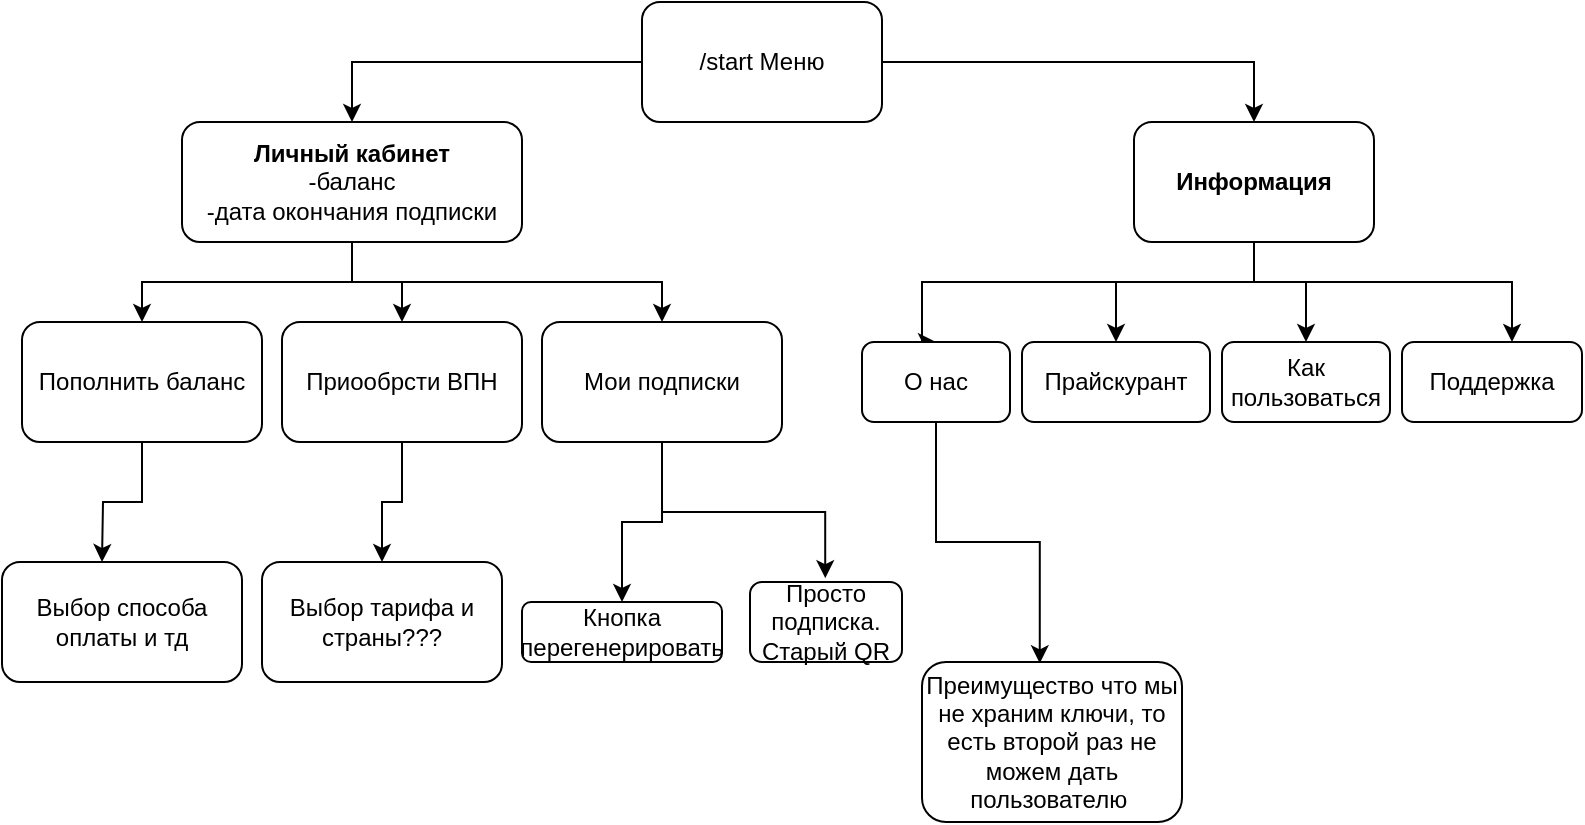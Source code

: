 <mxfile version="22.1.21" type="device" pages="2">
  <diagram id="C5RBs43oDa-KdzZeNtuy" name="Page-1">
    <mxGraphModel dx="1434" dy="836" grid="1" gridSize="10" guides="1" tooltips="1" connect="1" arrows="1" fold="1" page="1" pageScale="1" pageWidth="827" pageHeight="1169" math="0" shadow="0">
      <root>
        <mxCell id="WIyWlLk6GJQsqaUBKTNV-0" />
        <mxCell id="WIyWlLk6GJQsqaUBKTNV-1" parent="WIyWlLk6GJQsqaUBKTNV-0" />
        <mxCell id="v7ubiuQiOyHnk1ww-GSp-4" style="edgeStyle=orthogonalEdgeStyle;rounded=0;orthogonalLoop=1;jettySize=auto;html=1;entryX=0.5;entryY=0;entryDx=0;entryDy=0;" parent="WIyWlLk6GJQsqaUBKTNV-1" source="v7ubiuQiOyHnk1ww-GSp-2" target="v7ubiuQiOyHnk1ww-GSp-3" edge="1">
          <mxGeometry relative="1" as="geometry" />
        </mxCell>
        <mxCell id="v7ubiuQiOyHnk1ww-GSp-6" style="edgeStyle=orthogonalEdgeStyle;rounded=0;orthogonalLoop=1;jettySize=auto;html=1;entryX=0.5;entryY=0;entryDx=0;entryDy=0;" parent="WIyWlLk6GJQsqaUBKTNV-1" source="v7ubiuQiOyHnk1ww-GSp-2" target="v7ubiuQiOyHnk1ww-GSp-5" edge="1">
          <mxGeometry relative="1" as="geometry" />
        </mxCell>
        <mxCell id="v7ubiuQiOyHnk1ww-GSp-2" value="/start Меню" style="rounded=1;whiteSpace=wrap;html=1;" parent="WIyWlLk6GJQsqaUBKTNV-1" vertex="1">
          <mxGeometry x="330" y="50" width="120" height="60" as="geometry" />
        </mxCell>
        <mxCell id="v7ubiuQiOyHnk1ww-GSp-8" style="edgeStyle=orthogonalEdgeStyle;rounded=0;orthogonalLoop=1;jettySize=auto;html=1;entryX=0.5;entryY=0;entryDx=0;entryDy=0;" parent="WIyWlLk6GJQsqaUBKTNV-1" source="v7ubiuQiOyHnk1ww-GSp-3" target="v7ubiuQiOyHnk1ww-GSp-7" edge="1">
          <mxGeometry relative="1" as="geometry" />
        </mxCell>
        <mxCell id="v7ubiuQiOyHnk1ww-GSp-10" style="edgeStyle=orthogonalEdgeStyle;rounded=0;orthogonalLoop=1;jettySize=auto;html=1;" parent="WIyWlLk6GJQsqaUBKTNV-1" source="v7ubiuQiOyHnk1ww-GSp-3" target="v7ubiuQiOyHnk1ww-GSp-9" edge="1">
          <mxGeometry relative="1" as="geometry" />
        </mxCell>
        <mxCell id="CwmYxHXaDFiRXjqU2Hd0-1" style="edgeStyle=orthogonalEdgeStyle;rounded=0;orthogonalLoop=1;jettySize=auto;html=1;entryX=0.5;entryY=0;entryDx=0;entryDy=0;" parent="WIyWlLk6GJQsqaUBKTNV-1" source="v7ubiuQiOyHnk1ww-GSp-3" target="CwmYxHXaDFiRXjqU2Hd0-0" edge="1">
          <mxGeometry relative="1" as="geometry">
            <Array as="points">
              <mxPoint x="185" y="190" />
              <mxPoint x="340" y="190" />
            </Array>
          </mxGeometry>
        </mxCell>
        <mxCell id="v7ubiuQiOyHnk1ww-GSp-3" value="&lt;b&gt;Личный кабинет&lt;br&gt;&lt;/b&gt;-баланс&lt;br&gt;-дата окончания подписки" style="rounded=1;whiteSpace=wrap;html=1;" parent="WIyWlLk6GJQsqaUBKTNV-1" vertex="1">
          <mxGeometry x="100" y="110" width="170" height="60" as="geometry" />
        </mxCell>
        <mxCell id="v7ubiuQiOyHnk1ww-GSp-17" style="edgeStyle=orthogonalEdgeStyle;rounded=0;orthogonalLoop=1;jettySize=auto;html=1;entryX=0.5;entryY=0;entryDx=0;entryDy=0;" parent="WIyWlLk6GJQsqaUBKTNV-1" source="v7ubiuQiOyHnk1ww-GSp-5" target="v7ubiuQiOyHnk1ww-GSp-16" edge="1">
          <mxGeometry relative="1" as="geometry">
            <Array as="points">
              <mxPoint x="636" y="190" />
              <mxPoint x="470" y="190" />
              <mxPoint x="470" y="220" />
            </Array>
          </mxGeometry>
        </mxCell>
        <mxCell id="v7ubiuQiOyHnk1ww-GSp-19" style="edgeStyle=orthogonalEdgeStyle;rounded=0;orthogonalLoop=1;jettySize=auto;html=1;" parent="WIyWlLk6GJQsqaUBKTNV-1" source="v7ubiuQiOyHnk1ww-GSp-5" target="v7ubiuQiOyHnk1ww-GSp-18" edge="1">
          <mxGeometry relative="1" as="geometry">
            <Array as="points">
              <mxPoint x="636" y="190" />
              <mxPoint x="662" y="190" />
            </Array>
          </mxGeometry>
        </mxCell>
        <mxCell id="v7ubiuQiOyHnk1ww-GSp-21" style="edgeStyle=orthogonalEdgeStyle;rounded=0;orthogonalLoop=1;jettySize=auto;html=1;entryX=0.5;entryY=0;entryDx=0;entryDy=0;" parent="WIyWlLk6GJQsqaUBKTNV-1" source="v7ubiuQiOyHnk1ww-GSp-5" target="v7ubiuQiOyHnk1ww-GSp-20" edge="1">
          <mxGeometry relative="1" as="geometry">
            <Array as="points">
              <mxPoint x="636" y="190" />
              <mxPoint x="567" y="190" />
            </Array>
          </mxGeometry>
        </mxCell>
        <mxCell id="v7ubiuQiOyHnk1ww-GSp-23" style="edgeStyle=orthogonalEdgeStyle;rounded=0;orthogonalLoop=1;jettySize=auto;html=1;" parent="WIyWlLk6GJQsqaUBKTNV-1" source="v7ubiuQiOyHnk1ww-GSp-5" target="v7ubiuQiOyHnk1ww-GSp-22" edge="1">
          <mxGeometry relative="1" as="geometry">
            <Array as="points">
              <mxPoint x="636" y="190" />
              <mxPoint x="765" y="190" />
            </Array>
          </mxGeometry>
        </mxCell>
        <mxCell id="v7ubiuQiOyHnk1ww-GSp-5" value="&lt;b&gt;Информация&lt;/b&gt;" style="rounded=1;whiteSpace=wrap;html=1;" parent="WIyWlLk6GJQsqaUBKTNV-1" vertex="1">
          <mxGeometry x="576" y="110" width="120" height="60" as="geometry" />
        </mxCell>
        <mxCell id="v7ubiuQiOyHnk1ww-GSp-11" style="edgeStyle=orthogonalEdgeStyle;rounded=0;orthogonalLoop=1;jettySize=auto;html=1;" parent="WIyWlLk6GJQsqaUBKTNV-1" source="v7ubiuQiOyHnk1ww-GSp-7" edge="1">
          <mxGeometry relative="1" as="geometry">
            <mxPoint x="60" y="330" as="targetPoint" />
          </mxGeometry>
        </mxCell>
        <mxCell id="v7ubiuQiOyHnk1ww-GSp-7" value="Пополнить баланс" style="rounded=1;whiteSpace=wrap;html=1;" parent="WIyWlLk6GJQsqaUBKTNV-1" vertex="1">
          <mxGeometry x="20" y="210" width="120" height="60" as="geometry" />
        </mxCell>
        <mxCell id="v7ubiuQiOyHnk1ww-GSp-13" style="edgeStyle=orthogonalEdgeStyle;rounded=0;orthogonalLoop=1;jettySize=auto;html=1;entryX=0.5;entryY=0;entryDx=0;entryDy=0;" parent="WIyWlLk6GJQsqaUBKTNV-1" source="v7ubiuQiOyHnk1ww-GSp-9" target="v7ubiuQiOyHnk1ww-GSp-14" edge="1">
          <mxGeometry relative="1" as="geometry">
            <mxPoint x="280" y="310" as="targetPoint" />
          </mxGeometry>
        </mxCell>
        <mxCell id="v7ubiuQiOyHnk1ww-GSp-9" value="Приообрсти ВПН" style="rounded=1;whiteSpace=wrap;html=1;" parent="WIyWlLk6GJQsqaUBKTNV-1" vertex="1">
          <mxGeometry x="150" y="210" width="120" height="60" as="geometry" />
        </mxCell>
        <mxCell id="v7ubiuQiOyHnk1ww-GSp-12" value="Выбор способа оплаты и тд" style="rounded=1;whiteSpace=wrap;html=1;" parent="WIyWlLk6GJQsqaUBKTNV-1" vertex="1">
          <mxGeometry x="10" y="330" width="120" height="60" as="geometry" />
        </mxCell>
        <mxCell id="v7ubiuQiOyHnk1ww-GSp-14" value="Выбор тарифа и страны???" style="rounded=1;whiteSpace=wrap;html=1;" parent="WIyWlLk6GJQsqaUBKTNV-1" vertex="1">
          <mxGeometry x="140" y="330" width="120" height="60" as="geometry" />
        </mxCell>
        <mxCell id="CwmYxHXaDFiRXjqU2Hd0-5" style="edgeStyle=orthogonalEdgeStyle;rounded=0;orthogonalLoop=1;jettySize=auto;html=1;entryX=0.453;entryY=0.008;entryDx=0;entryDy=0;entryPerimeter=0;" parent="WIyWlLk6GJQsqaUBKTNV-1" source="v7ubiuQiOyHnk1ww-GSp-16" target="CwmYxHXaDFiRXjqU2Hd0-6" edge="1">
          <mxGeometry relative="1" as="geometry">
            <mxPoint x="530" y="320" as="targetPoint" />
          </mxGeometry>
        </mxCell>
        <mxCell id="v7ubiuQiOyHnk1ww-GSp-16" value="О нас" style="rounded=1;whiteSpace=wrap;html=1;" parent="WIyWlLk6GJQsqaUBKTNV-1" vertex="1">
          <mxGeometry x="440" y="220" width="74" height="40" as="geometry" />
        </mxCell>
        <mxCell id="v7ubiuQiOyHnk1ww-GSp-18" value="Как пользоваться" style="rounded=1;whiteSpace=wrap;html=1;" parent="WIyWlLk6GJQsqaUBKTNV-1" vertex="1">
          <mxGeometry x="620" y="220" width="84" height="40" as="geometry" />
        </mxCell>
        <mxCell id="v7ubiuQiOyHnk1ww-GSp-20" value="Прайскурант" style="rounded=1;whiteSpace=wrap;html=1;" parent="WIyWlLk6GJQsqaUBKTNV-1" vertex="1">
          <mxGeometry x="520" y="220" width="94" height="40" as="geometry" />
        </mxCell>
        <mxCell id="v7ubiuQiOyHnk1ww-GSp-22" value="Поддержка" style="rounded=1;whiteSpace=wrap;html=1;" parent="WIyWlLk6GJQsqaUBKTNV-1" vertex="1">
          <mxGeometry x="710" y="220" width="90" height="40" as="geometry" />
        </mxCell>
        <mxCell id="CwmYxHXaDFiRXjqU2Hd0-8" style="edgeStyle=orthogonalEdgeStyle;rounded=0;orthogonalLoop=1;jettySize=auto;html=1;entryX=0.5;entryY=0;entryDx=0;entryDy=0;" parent="WIyWlLk6GJQsqaUBKTNV-1" source="CwmYxHXaDFiRXjqU2Hd0-0" target="CwmYxHXaDFiRXjqU2Hd0-7" edge="1">
          <mxGeometry relative="1" as="geometry" />
        </mxCell>
        <mxCell id="CwmYxHXaDFiRXjqU2Hd0-0" value="Мои подписки" style="rounded=1;whiteSpace=wrap;html=1;" parent="WIyWlLk6GJQsqaUBKTNV-1" vertex="1">
          <mxGeometry x="280" y="210" width="120" height="60" as="geometry" />
        </mxCell>
        <mxCell id="CwmYxHXaDFiRXjqU2Hd0-3" value="Просто подписка. Старый QR" style="rounded=1;whiteSpace=wrap;html=1;" parent="WIyWlLk6GJQsqaUBKTNV-1" vertex="1">
          <mxGeometry x="384" y="340" width="76" height="40" as="geometry" />
        </mxCell>
        <mxCell id="CwmYxHXaDFiRXjqU2Hd0-4" style="edgeStyle=orthogonalEdgeStyle;rounded=0;orthogonalLoop=1;jettySize=auto;html=1;entryX=0.495;entryY=-0.048;entryDx=0;entryDy=0;entryPerimeter=0;" parent="WIyWlLk6GJQsqaUBKTNV-1" source="CwmYxHXaDFiRXjqU2Hd0-0" target="CwmYxHXaDFiRXjqU2Hd0-3" edge="1">
          <mxGeometry relative="1" as="geometry" />
        </mxCell>
        <mxCell id="CwmYxHXaDFiRXjqU2Hd0-6" value="Преимущество что мы не храним ключи, то есть второй раз не можем дать пользователю&amp;nbsp;" style="rounded=1;whiteSpace=wrap;html=1;" parent="WIyWlLk6GJQsqaUBKTNV-1" vertex="1">
          <mxGeometry x="470" y="380" width="130" height="80" as="geometry" />
        </mxCell>
        <mxCell id="CwmYxHXaDFiRXjqU2Hd0-7" value="Кнопка перегенерировать" style="rounded=1;whiteSpace=wrap;html=1;" parent="WIyWlLk6GJQsqaUBKTNV-1" vertex="1">
          <mxGeometry x="270" y="350" width="100" height="30" as="geometry" />
        </mxCell>
      </root>
    </mxGraphModel>
  </diagram>
  <diagram id="tCd3gvmio1p5OtjIv00H" name="PTB diagram">
    <mxGraphModel dx="1593" dy="929" grid="1" gridSize="10" guides="1" tooltips="1" connect="1" arrows="1" fold="1" page="1" pageScale="1" pageWidth="850" pageHeight="1100" math="0" shadow="0">
      <root>
        <mxCell id="0" />
        <mxCell id="1" parent="0" />
        <mxCell id="J04lD1bEdgQjnPhkFaLg-7" style="edgeStyle=orthogonalEdgeStyle;rounded=0;orthogonalLoop=1;jettySize=auto;html=1;entryX=0.5;entryY=0;entryDx=0;entryDy=0;curved=1;" parent="1" source="J04lD1bEdgQjnPhkFaLg-1" target="J04lD1bEdgQjnPhkFaLg-5" edge="1">
          <mxGeometry relative="1" as="geometry">
            <Array as="points">
              <mxPoint x="460" y="250" />
              <mxPoint x="460" y="330" />
              <mxPoint x="455" y="330" />
            </Array>
          </mxGeometry>
        </mxCell>
        <mxCell id="J04lD1bEdgQjnPhkFaLg-8" style="edgeStyle=orthogonalEdgeStyle;rounded=0;orthogonalLoop=1;jettySize=auto;html=1;entryX=0.5;entryY=0;entryDx=0;entryDy=0;curved=1;" parent="1" source="J04lD1bEdgQjnPhkFaLg-1" target="J04lD1bEdgQjnPhkFaLg-6" edge="1">
          <mxGeometry relative="1" as="geometry" />
        </mxCell>
        <mxCell id="J04lD1bEdgQjnPhkFaLg-1" value="&lt;div style=&quot;background-color:#1e1f22;color:#bcbec4&quot;&gt;&lt;pre style=&quot;font-family:&#39;JetBrains Mono&#39;,monospace;font-size:9.8pt;&quot;&gt;CHOOSING_START&lt;/pre&gt;&lt;/div&gt;" style="ellipse;whiteSpace=wrap;html=1;aspect=fixed;" parent="1" vertex="1">
          <mxGeometry x="500" y="190" width="120" height="120" as="geometry" />
        </mxCell>
        <mxCell id="J04lD1bEdgQjnPhkFaLg-3" style="edgeStyle=orthogonalEdgeStyle;rounded=0;orthogonalLoop=1;jettySize=auto;html=1;entryX=0;entryY=0;entryDx=0;entryDy=0;curved=1;" parent="1" source="J04lD1bEdgQjnPhkFaLg-2" target="J04lD1bEdgQjnPhkFaLg-1" edge="1">
          <mxGeometry relative="1" as="geometry" />
        </mxCell>
        <mxCell id="J04lD1bEdgQjnPhkFaLg-4" value="&lt;div style=&quot;background-color:#1e1f22;color:#bcbec4&quot;&gt;&lt;pre style=&quot;font-family: &amp;quot;JetBrains Mono&amp;quot;, monospace;&quot;&gt;&lt;font style=&quot;font-size: 12px;&quot;&gt;Привет {first_name} ...&lt;/font&gt;&lt;/pre&gt;&lt;/div&gt;" style="edgeLabel;html=1;align=center;verticalAlign=middle;resizable=0;points=[];" parent="J04lD1bEdgQjnPhkFaLg-3" vertex="1" connectable="0">
          <mxGeometry x="-0.201" y="3" relative="1" as="geometry">
            <mxPoint as="offset" />
          </mxGeometry>
        </mxCell>
        <mxCell id="J04lD1bEdgQjnPhkFaLg-2" value="/start" style="ellipse;whiteSpace=wrap;html=1;aspect=fixed;fillColor=#60a917;fontColor=#ffffff;strokeColor=#2D7600;" parent="1" vertex="1">
          <mxGeometry x="440" y="30" width="60" height="60" as="geometry" />
        </mxCell>
        <mxCell id="rHperc8YRSyKJy-bHLOZ-2" style="edgeStyle=orthogonalEdgeStyle;rounded=0;orthogonalLoop=1;jettySize=auto;html=1;entryX=0.5;entryY=0;entryDx=0;entryDy=0;curved=1;" parent="1" source="J04lD1bEdgQjnPhkFaLg-5" target="rHperc8YRSyKJy-bHLOZ-1" edge="1">
          <mxGeometry relative="1" as="geometry" />
        </mxCell>
        <mxCell id="rHperc8YRSyKJy-bHLOZ-3" value="[Вывод деталей аккаунта: баланс и срок подписки]" style="edgeLabel;html=1;align=center;verticalAlign=middle;resizable=0;points=[];" parent="rHperc8YRSyKJy-bHLOZ-2" vertex="1" connectable="0">
          <mxGeometry x="0.187" y="6" relative="1" as="geometry">
            <mxPoint as="offset" />
          </mxGeometry>
        </mxCell>
        <mxCell id="J04lD1bEdgQjnPhkFaLg-5" value="Личный кабинет" style="rounded=1;whiteSpace=wrap;html=1;fillColor=#1ba1e2;fontColor=#ffffff;strokeColor=#006EAF;" parent="1" vertex="1">
          <mxGeometry x="400" y="330" width="110" height="55" as="geometry" />
        </mxCell>
        <mxCell id="_1_wNqF1bjCQu-CIEAlc-14" style="edgeStyle=orthogonalEdgeStyle;rounded=0;orthogonalLoop=1;jettySize=auto;html=1;curved=1;exitX=0.5;exitY=1;exitDx=0;exitDy=0;" parent="1" source="J04lD1bEdgQjnPhkFaLg-6" target="_1_wNqF1bjCQu-CIEAlc-8" edge="1">
          <mxGeometry relative="1" as="geometry" />
        </mxCell>
        <mxCell id="JNFBIKgwmOeSBkMOUEpp-1" value="[Выберете раздел]" style="edgeLabel;html=1;align=center;verticalAlign=middle;resizable=0;points=[];" parent="_1_wNqF1bjCQu-CIEAlc-14" vertex="1" connectable="0">
          <mxGeometry x="-0.435" y="4" relative="1" as="geometry">
            <mxPoint x="21" as="offset" />
          </mxGeometry>
        </mxCell>
        <mxCell id="J04lD1bEdgQjnPhkFaLg-6" value="Инфо" style="rounded=1;whiteSpace=wrap;html=1;fillColor=#1ba1e2;strokeColor=#006EAF;fontColor=#ffffff;" parent="1" vertex="1">
          <mxGeometry x="640" y="330" width="110" height="47.5" as="geometry" />
        </mxCell>
        <mxCell id="y1skLhCe6csTZJ61xkdp-5" style="edgeStyle=orthogonalEdgeStyle;rounded=0;orthogonalLoop=1;jettySize=auto;html=1;entryX=0.5;entryY=0;entryDx=0;entryDy=0;curved=1;" parent="1" source="rHperc8YRSyKJy-bHLOZ-1" target="y1skLhCe6csTZJ61xkdp-2" edge="1">
          <mxGeometry relative="1" as="geometry" />
        </mxCell>
        <mxCell id="y1skLhCe6csTZJ61xkdp-6" style="edgeStyle=orthogonalEdgeStyle;rounded=0;orthogonalLoop=1;jettySize=auto;html=1;curved=1;exitX=1;exitY=1;exitDx=0;exitDy=0;dashed=1;" parent="1" source="rHperc8YRSyKJy-bHLOZ-1" target="y1skLhCe6csTZJ61xkdp-3" edge="1">
          <mxGeometry relative="1" as="geometry" />
        </mxCell>
        <mxCell id="grZpmo7vnQecbjzbxYr9-4" value="DEMO" style="edgeLabel;html=1;align=center;verticalAlign=middle;resizable=0;points=[];" parent="y1skLhCe6csTZJ61xkdp-6" vertex="1" connectable="0">
          <mxGeometry x="0.374" y="-23" relative="1" as="geometry">
            <mxPoint as="offset" />
          </mxGeometry>
        </mxCell>
        <mxCell id="y1skLhCe6csTZJ61xkdp-8" style="edgeStyle=orthogonalEdgeStyle;rounded=0;orthogonalLoop=1;jettySize=auto;html=1;entryX=0.5;entryY=0;entryDx=0;entryDy=0;curved=1;" parent="1" source="rHperc8YRSyKJy-bHLOZ-1" target="y1skLhCe6csTZJ61xkdp-7" edge="1">
          <mxGeometry relative="1" as="geometry" />
        </mxCell>
        <mxCell id="rHperc8YRSyKJy-bHLOZ-1" value="&lt;div style=&quot;background-color:#1e1f22;color:#bcbec4&quot;&gt;&lt;pre style=&quot;font-family:&#39;JetBrains Mono&#39;,monospace;font-size:9.8pt;&quot;&gt;&lt;div&gt;&lt;pre style=&quot;font-family:&#39;JetBrains Mono&#39;,monospace;font-size:9.8pt;&quot;&gt;CHOOSING_ACCOUNT&lt;/pre&gt;&lt;/div&gt;&lt;/pre&gt;&lt;/div&gt;" style="ellipse;whiteSpace=wrap;html=1;aspect=fixed;" parent="1" vertex="1">
          <mxGeometry x="380" y="485" width="120" height="120" as="geometry" />
        </mxCell>
        <mxCell id="JNFBIKgwmOeSBkMOUEpp-36" style="edgeStyle=orthogonalEdgeStyle;rounded=0;orthogonalLoop=1;jettySize=auto;html=1;entryX=0.5;entryY=0;entryDx=0;entryDy=0;" parent="1" source="y1skLhCe6csTZJ61xkdp-2" target="JNFBIKgwmOeSBkMOUEpp-35" edge="1">
          <mxGeometry relative="1" as="geometry" />
        </mxCell>
        <mxCell id="y1skLhCe6csTZJ61xkdp-2" value="Приообрсти VPN" style="rounded=1;whiteSpace=wrap;html=1;fillColor=#1ba1e2;fontColor=#ffffff;strokeColor=#006EAF;" parent="1" vertex="1">
          <mxGeometry x="400" y="670" width="120" height="60" as="geometry" />
        </mxCell>
        <mxCell id="JNFBIKgwmOeSBkMOUEpp-54" style="edgeStyle=orthogonalEdgeStyle;rounded=0;orthogonalLoop=1;jettySize=auto;html=1;entryX=0.5;entryY=0;entryDx=0;entryDy=0;curved=1;" parent="1" source="y1skLhCe6csTZJ61xkdp-3" target="JNFBIKgwmOeSBkMOUEpp-53" edge="1">
          <mxGeometry relative="1" as="geometry" />
        </mxCell>
        <mxCell id="JNFBIKgwmOeSBkMOUEpp-56" value="Статус: ...&lt;br&gt;Выберите действие:..." style="edgeLabel;html=1;align=center;verticalAlign=middle;resizable=0;points=[];" parent="JNFBIKgwmOeSBkMOUEpp-54" vertex="1" connectable="0">
          <mxGeometry x="-0.48" relative="1" as="geometry">
            <mxPoint x="3" y="60" as="offset" />
          </mxGeometry>
        </mxCell>
        <mxCell id="y1skLhCe6csTZJ61xkdp-3" value="Мои подписки" style="rounded=1;whiteSpace=wrap;html=1;fillColor=#1ba1e2;fontColor=#ffffff;strokeColor=#006EAF;" parent="1" vertex="1">
          <mxGeometry x="530" y="670" width="120" height="60" as="geometry" />
        </mxCell>
        <mxCell id="y1skLhCe6csTZJ61xkdp-9" style="edgeStyle=orthogonalEdgeStyle;rounded=0;orthogonalLoop=1;jettySize=auto;html=1;curved=1;entryX=0.067;entryY=0.225;entryDx=0;entryDy=0;entryPerimeter=0;" parent="1" source="y1skLhCe6csTZJ61xkdp-7" target="J04lD1bEdgQjnPhkFaLg-1" edge="1">
          <mxGeometry relative="1" as="geometry">
            <Array as="points">
              <mxPoint x="80" y="700" />
              <mxPoint x="80" y="210" />
              <mxPoint x="508" y="210" />
            </Array>
          </mxGeometry>
        </mxCell>
        <mxCell id="y1skLhCe6csTZJ61xkdp-7" value="Назад" style="rounded=1;whiteSpace=wrap;html=1;fillColor=#1ba1e2;fontColor=#ffffff;strokeColor=#006EAF;" parent="1" vertex="1">
          <mxGeometry x="140" y="670" width="120" height="60" as="geometry" />
        </mxCell>
        <mxCell id="_1_wNqF1bjCQu-CIEAlc-5" style="edgeStyle=orthogonalEdgeStyle;rounded=0;orthogonalLoop=1;jettySize=auto;html=1;entryX=0.5;entryY=0;entryDx=0;entryDy=0;curved=1;" parent="1" source="_1_wNqF1bjCQu-CIEAlc-8" target="_1_wNqF1bjCQu-CIEAlc-10" edge="1">
          <mxGeometry relative="1" as="geometry" />
        </mxCell>
        <mxCell id="_1_wNqF1bjCQu-CIEAlc-6" style="edgeStyle=orthogonalEdgeStyle;rounded=0;orthogonalLoop=1;jettySize=auto;html=1;curved=1;exitX=1;exitY=1;exitDx=0;exitDy=0;" parent="1" source="_1_wNqF1bjCQu-CIEAlc-8" target="_1_wNqF1bjCQu-CIEAlc-11" edge="1">
          <mxGeometry relative="1" as="geometry" />
        </mxCell>
        <mxCell id="_1_wNqF1bjCQu-CIEAlc-7" style="edgeStyle=orthogonalEdgeStyle;rounded=0;orthogonalLoop=1;jettySize=auto;html=1;entryX=0.5;entryY=0;entryDx=0;entryDy=0;curved=1;" parent="1" source="_1_wNqF1bjCQu-CIEAlc-8" target="_1_wNqF1bjCQu-CIEAlc-13" edge="1">
          <mxGeometry relative="1" as="geometry" />
        </mxCell>
        <mxCell id="cecEA_bOYP9lEqJIBvwC-2" style="edgeStyle=orthogonalEdgeStyle;rounded=0;orthogonalLoop=1;jettySize=auto;html=1;entryX=0.5;entryY=0;entryDx=0;entryDy=0;curved=1;" parent="1" source="_1_wNqF1bjCQu-CIEAlc-8" target="cecEA_bOYP9lEqJIBvwC-1" edge="1">
          <mxGeometry relative="1" as="geometry" />
        </mxCell>
        <mxCell id="_1_wNqF1bjCQu-CIEAlc-8" value="&lt;div style=&quot;background-color:#1e1f22;color:#bcbec4&quot;&gt;&lt;pre style=&quot;font-family:&#39;JetBrains Mono&#39;,monospace;font-size:9.8pt;&quot;&gt;&lt;pre style=&quot;font-family:&#39;JetBrains Mono&#39;,monospace;font-size:9.8pt;&quot;&gt;&lt;div&gt;&lt;pre style=&quot;font-family:&#39;JetBrains Mono&#39;,monospace;font-size:9.8pt;&quot;&gt;CHOOSING_INFO&lt;/pre&gt;&lt;/div&gt;&lt;/pre&gt;&lt;/pre&gt;&lt;/div&gt;" style="ellipse;whiteSpace=wrap;html=1;aspect=fixed;" parent="1" vertex="1">
          <mxGeometry x="1170" y="520" width="120" height="120" as="geometry" />
        </mxCell>
        <mxCell id="JNFBIKgwmOeSBkMOUEpp-20" style="edgeStyle=orthogonalEdgeStyle;rounded=0;orthogonalLoop=1;jettySize=auto;html=1;entryX=0.5;entryY=0;entryDx=0;entryDy=0;" parent="1" source="_1_wNqF1bjCQu-CIEAlc-10" target="JNFBIKgwmOeSBkMOUEpp-14" edge="1">
          <mxGeometry relative="1" as="geometry" />
        </mxCell>
        <mxCell id="JNFBIKgwmOeSBkMOUEpp-23" value="(TODO:Инструкция по использованию)" style="edgeLabel;html=1;align=center;verticalAlign=middle;resizable=0;points=[];" parent="JNFBIKgwmOeSBkMOUEpp-20" vertex="1" connectable="0">
          <mxGeometry x="0.169" y="-1" relative="1" as="geometry">
            <mxPoint x="1" y="7" as="offset" />
          </mxGeometry>
        </mxCell>
        <mxCell id="_1_wNqF1bjCQu-CIEAlc-10" value="Инструкции" style="rounded=1;whiteSpace=wrap;html=1;fillColor=#1ba1e2;fontColor=#ffffff;strokeColor=#006EAF;" parent="1" vertex="1">
          <mxGeometry x="1155" y="710" width="120" height="60" as="geometry" />
        </mxCell>
        <mxCell id="JNFBIKgwmOeSBkMOUEpp-25" style="edgeStyle=orthogonalEdgeStyle;rounded=0;orthogonalLoop=1;jettySize=auto;html=1;entryX=0.5;entryY=0;entryDx=0;entryDy=0;" parent="1" source="_1_wNqF1bjCQu-CIEAlc-11" target="JNFBIKgwmOeSBkMOUEpp-24" edge="1">
          <mxGeometry relative="1" as="geometry" />
        </mxCell>
        <mxCell id="JNFBIKgwmOeSBkMOUEpp-26" value="(Напишите нам ...)&lt;br&gt;Предоставить аккаунт для поддержки" style="edgeLabel;html=1;align=center;verticalAlign=middle;resizable=0;points=[];" parent="JNFBIKgwmOeSBkMOUEpp-25" vertex="1" connectable="0">
          <mxGeometry x="0.133" relative="1" as="geometry">
            <mxPoint y="-14" as="offset" />
          </mxGeometry>
        </mxCell>
        <mxCell id="_1_wNqF1bjCQu-CIEAlc-11" value="Поддержка" style="rounded=1;whiteSpace=wrap;html=1;fillColor=#1ba1e2;fontColor=#ffffff;strokeColor=#006EAF;" parent="1" vertex="1">
          <mxGeometry x="1300" y="710" width="120" height="60" as="geometry" />
        </mxCell>
        <mxCell id="JNFBIKgwmOeSBkMOUEpp-3" style="edgeStyle=orthogonalEdgeStyle;rounded=0;orthogonalLoop=1;jettySize=auto;html=1;entryX=0.5;entryY=0;entryDx=0;entryDy=0;curved=1;" parent="1" source="_1_wNqF1bjCQu-CIEAlc-13" target="JNFBIKgwmOeSBkMOUEpp-2" edge="1">
          <mxGeometry relative="1" as="geometry" />
        </mxCell>
        <mxCell id="JNFBIKgwmOeSBkMOUEpp-21" value="(Преимущества)" style="edgeLabel;html=1;align=center;verticalAlign=middle;resizable=0;points=[];" parent="JNFBIKgwmOeSBkMOUEpp-3" vertex="1" connectable="0">
          <mxGeometry x="-0.067" y="-1" relative="1" as="geometry">
            <mxPoint x="-9" as="offset" />
          </mxGeometry>
        </mxCell>
        <mxCell id="C4HsgA7AivsAIah7Yie5-10" value="" style="edgeStyle=orthogonalEdgeStyle;rounded=0;orthogonalLoop=1;jettySize=auto;html=1;" parent="1" source="_1_wNqF1bjCQu-CIEAlc-13" target="JNFBIKgwmOeSBkMOUEpp-2" edge="1">
          <mxGeometry relative="1" as="geometry" />
        </mxCell>
        <mxCell id="_1_wNqF1bjCQu-CIEAlc-13" value="Преимущества подписка" style="rounded=1;whiteSpace=wrap;html=1;fillColor=#1ba1e2;fontColor=#ffffff;strokeColor=#006EAF;" parent="1" vertex="1">
          <mxGeometry x="1020" y="710" width="120" height="60" as="geometry" />
        </mxCell>
        <mxCell id="cecEA_bOYP9lEqJIBvwC-3" style="edgeStyle=orthogonalEdgeStyle;rounded=0;orthogonalLoop=1;jettySize=auto;html=1;entryX=1;entryY=0;entryDx=0;entryDy=0;curved=1;" parent="1" source="cecEA_bOYP9lEqJIBvwC-1" target="J04lD1bEdgQjnPhkFaLg-1" edge="1">
          <mxGeometry relative="1" as="geometry">
            <Array as="points">
              <mxPoint x="1420" y="700" />
              <mxPoint x="1420" y="208" />
            </Array>
          </mxGeometry>
        </mxCell>
        <mxCell id="cecEA_bOYP9lEqJIBvwC-1" value="Назад" style="rounded=1;whiteSpace=wrap;html=1;fillColor=#1ba1e2;fontColor=#ffffff;strokeColor=#006EAF;" parent="1" vertex="1">
          <mxGeometry x="1430" y="710" width="120" height="60" as="geometry" />
        </mxCell>
        <mxCell id="JNFBIKgwmOeSBkMOUEpp-6" style="edgeStyle=orthogonalEdgeStyle;rounded=0;orthogonalLoop=1;jettySize=auto;html=1;entryX=0.5;entryY=0;entryDx=0;entryDy=0;curved=1;" parent="1" source="JNFBIKgwmOeSBkMOUEpp-2" target="JNFBIKgwmOeSBkMOUEpp-4" edge="1">
          <mxGeometry relative="1" as="geometry" />
        </mxCell>
        <mxCell id="JNFBIKgwmOeSBkMOUEpp-2" value="&lt;div style=&quot;background-color:#1e1f22;color:#bcbec4&quot;&gt;&lt;pre style=&quot;font-family:&#39;JetBrains Mono&#39;,monospace;font-size:9.8pt;&quot;&gt;&lt;pre style=&quot;font-family:&#39;JetBrains Mono&#39;,monospace;font-size:9.8pt;&quot;&gt;&lt;pre style=&quot;font-family:&#39;JetBrains Mono&#39;,monospace;font-size:9.8pt;&quot;&gt;&lt;div style=&quot;background-color:#ffffff;color:#080808&quot;&gt;&lt;pre style=&quot;font-family:&#39;JetBrains Mono&#39;,monospace;font-size:10.5pt;&quot;&gt;BACK_TO_INFO&lt;/pre&gt;&lt;/div&gt;&lt;/pre&gt;&lt;/pre&gt;&lt;/pre&gt;&lt;/div&gt;" style="ellipse;whiteSpace=wrap;html=1;aspect=fixed;" parent="1" vertex="1">
          <mxGeometry x="1030" y="825" width="95" height="95" as="geometry" />
        </mxCell>
        <mxCell id="JNFBIKgwmOeSBkMOUEpp-7" style="edgeStyle=orthogonalEdgeStyle;rounded=0;orthogonalLoop=1;jettySize=auto;html=1;entryX=0;entryY=0;entryDx=0;entryDy=0;curved=1;" parent="1" source="JNFBIKgwmOeSBkMOUEpp-4" target="_1_wNqF1bjCQu-CIEAlc-8" edge="1">
          <mxGeometry relative="1" as="geometry">
            <Array as="points">
              <mxPoint x="950" y="980" />
              <mxPoint x="950" y="538" />
            </Array>
          </mxGeometry>
        </mxCell>
        <mxCell id="JNFBIKgwmOeSBkMOUEpp-4" value="Назад" style="rounded=1;whiteSpace=wrap;html=1;fillColor=#1ba1e2;fontColor=#ffffff;strokeColor=#006EAF;" parent="1" vertex="1">
          <mxGeometry x="1040" y="960" width="80" height="40" as="geometry" />
        </mxCell>
        <mxCell id="JNFBIKgwmOeSBkMOUEpp-13" style="edgeStyle=orthogonalEdgeStyle;rounded=0;orthogonalLoop=1;jettySize=auto;html=1;entryX=0.5;entryY=0;entryDx=0;entryDy=0;curved=1;" parent="1" source="JNFBIKgwmOeSBkMOUEpp-14" target="JNFBIKgwmOeSBkMOUEpp-15" edge="1">
          <mxGeometry relative="1" as="geometry" />
        </mxCell>
        <mxCell id="JNFBIKgwmOeSBkMOUEpp-14" value="&lt;div style=&quot;background-color:#1e1f22;color:#bcbec4&quot;&gt;&lt;pre style=&quot;font-family:&#39;JetBrains Mono&#39;,monospace;font-size:9.8pt;&quot;&gt;&lt;pre style=&quot;font-family:&#39;JetBrains Mono&#39;,monospace;font-size:9.8pt;&quot;&gt;&lt;pre style=&quot;font-family:&#39;JetBrains Mono&#39;,monospace;font-size:9.8pt;&quot;&gt;&lt;div style=&quot;background-color:#ffffff;color:#080808&quot;&gt;&lt;pre style=&quot;font-family:&#39;JetBrains Mono&#39;,monospace;font-size:10.5pt;&quot;&gt;BACK_TO_INFO&lt;/pre&gt;&lt;/div&gt;&lt;/pre&gt;&lt;/pre&gt;&lt;/pre&gt;&lt;/div&gt;" style="ellipse;whiteSpace=wrap;html=1;aspect=fixed;" parent="1" vertex="1">
          <mxGeometry x="1165" y="830" width="90" height="90" as="geometry" />
        </mxCell>
        <mxCell id="JNFBIKgwmOeSBkMOUEpp-15" value="Назад" style="rounded=1;whiteSpace=wrap;html=1;fillColor=#1ba1e2;fontColor=#ffffff;strokeColor=#006EAF;" parent="1" vertex="1">
          <mxGeometry x="1170" y="960" width="80" height="40" as="geometry" />
        </mxCell>
        <mxCell id="JNFBIKgwmOeSBkMOUEpp-18" style="edgeStyle=orthogonalEdgeStyle;rounded=0;orthogonalLoop=1;jettySize=auto;html=1;entryX=0.283;entryY=0.042;entryDx=0;entryDy=0;entryPerimeter=0;curved=1;" parent="1" source="JNFBIKgwmOeSBkMOUEpp-15" target="_1_wNqF1bjCQu-CIEAlc-8" edge="1">
          <mxGeometry relative="1" as="geometry">
            <Array as="points">
              <mxPoint x="1305" y="1030" />
              <mxPoint x="920" y="1030" />
              <mxPoint x="920" y="525" />
            </Array>
          </mxGeometry>
        </mxCell>
        <mxCell id="JNFBIKgwmOeSBkMOUEpp-31" style="edgeStyle=orthogonalEdgeStyle;rounded=0;orthogonalLoop=1;jettySize=auto;html=1;curved=1;" parent="1" source="JNFBIKgwmOeSBkMOUEpp-24" target="JNFBIKgwmOeSBkMOUEpp-29" edge="1">
          <mxGeometry relative="1" as="geometry">
            <Array as="points">
              <mxPoint x="1400" y="940" />
              <mxPoint x="1400" y="940" />
            </Array>
          </mxGeometry>
        </mxCell>
        <mxCell id="JNFBIKgwmOeSBkMOUEpp-24" value="&lt;div style=&quot;background-color:#1e1f22;color:#bcbec4&quot;&gt;&lt;pre style=&quot;font-family:&#39;JetBrains Mono&#39;,monospace;font-size:9.8pt;&quot;&gt;&lt;pre style=&quot;font-family:&#39;JetBrains Mono&#39;,monospace;font-size:9.8pt;&quot;&gt;&lt;pre style=&quot;font-family:&#39;JetBrains Mono&#39;,monospace;font-size:9.8pt;&quot;&gt;&lt;div style=&quot;background-color:#ffffff;color:#080808&quot;&gt;&lt;pre style=&quot;font-family:&#39;JetBrains Mono&#39;,monospace;font-size:10.5pt;&quot;&gt;&lt;span style=&quot;font-size: 10.5pt; white-space: normal;&quot;&gt;BACK_TO_INFO&lt;/span&gt;&lt;br&gt;&lt;/pre&gt;&lt;/div&gt;&lt;/pre&gt;&lt;/pre&gt;&lt;/pre&gt;&lt;/div&gt;" style="ellipse;whiteSpace=wrap;html=1;aspect=fixed;" parent="1" vertex="1">
          <mxGeometry x="1355" y="830" width="90" height="90" as="geometry" />
        </mxCell>
        <mxCell id="JNFBIKgwmOeSBkMOUEpp-32" style="edgeStyle=orthogonalEdgeStyle;rounded=0;orthogonalLoop=1;jettySize=auto;html=1;entryX=1;entryY=0;entryDx=0;entryDy=0;curved=1;" parent="1" source="JNFBIKgwmOeSBkMOUEpp-29" target="_1_wNqF1bjCQu-CIEAlc-8" edge="1">
          <mxGeometry relative="1" as="geometry">
            <Array as="points">
              <mxPoint x="1660" y="980" />
              <mxPoint x="1660" y="538" />
            </Array>
          </mxGeometry>
        </mxCell>
        <mxCell id="JNFBIKgwmOeSBkMOUEpp-29" value="Назад" style="rounded=1;whiteSpace=wrap;html=1;fillColor=#1ba1e2;fontColor=#ffffff;strokeColor=#006EAF;" parent="1" vertex="1">
          <mxGeometry x="1360" y="967.43" width="80" height="40" as="geometry" />
        </mxCell>
        <mxCell id="C4HsgA7AivsAIah7Yie5-1" style="edgeStyle=orthogonalEdgeStyle;rounded=0;orthogonalLoop=1;jettySize=auto;html=1;entryX=0.5;entryY=0;entryDx=0;entryDy=0;curved=1;" parent="1" source="JNFBIKgwmOeSBkMOUEpp-35" target="C4HsgA7AivsAIah7Yie5-5" edge="1">
          <mxGeometry relative="1" as="geometry">
            <mxPoint x="460" y="900" as="targetPoint" />
          </mxGeometry>
        </mxCell>
        <mxCell id="C4HsgA7AivsAIah7Yie5-4" value="ТЕКСТ" style="edgeLabel;html=1;align=center;verticalAlign=middle;resizable=0;points=[];" parent="C4HsgA7AivsAIah7Yie5-1" vertex="1" connectable="0">
          <mxGeometry x="-0.025" relative="1" as="geometry">
            <mxPoint x="38" y="-150" as="offset" />
          </mxGeometry>
        </mxCell>
        <mxCell id="C4HsgA7AivsAIah7Yie5-9" style="edgeStyle=orthogonalEdgeStyle;rounded=0;orthogonalLoop=1;jettySize=auto;html=1;entryX=0.5;entryY=0;entryDx=0;entryDy=0;curved=1;exitX=0.5;exitY=1;exitDx=0;exitDy=0;" parent="1" source="JNFBIKgwmOeSBkMOUEpp-35" target="C4HsgA7AivsAIah7Yie5-8" edge="1">
          <mxGeometry relative="1" as="geometry" />
        </mxCell>
        <mxCell id="JNFBIKgwmOeSBkMOUEpp-35" value="&lt;div style=&quot;background-color:#1e1f22;color:#bcbec4&quot;&gt;&lt;pre style=&quot;font-family:&#39;JetBrains Mono&#39;,monospace;font-size:9.8pt;&quot;&gt;&lt;pre style=&quot;font-family:&#39;JetBrains Mono&#39;,monospace;font-size:9.8pt;&quot;&gt;&lt;pre style=&quot;font-family:&#39;JetBrains Mono&#39;,monospace;font-size:9.8pt;&quot;&gt;BUY_VPN&lt;/pre&gt;&lt;/pre&gt;&lt;/pre&gt;&lt;/div&gt;" style="ellipse;whiteSpace=wrap;html=1;aspect=fixed;" parent="1" vertex="1">
          <mxGeometry x="415" y="760" width="90" height="90" as="geometry" />
        </mxCell>
        <mxCell id="grZpmo7vnQecbjzbxYr9-18" style="edgeStyle=orthogonalEdgeStyle;rounded=0;orthogonalLoop=1;jettySize=auto;html=1;entryX=0;entryY=0;entryDx=0;entryDy=0;" parent="1" source="JNFBIKgwmOeSBkMOUEpp-43" target="J04lD1bEdgQjnPhkFaLg-1" edge="1">
          <mxGeometry relative="1" as="geometry">
            <Array as="points">
              <mxPoint x="40" y="1505" />
              <mxPoint x="40" y="208" />
            </Array>
          </mxGeometry>
        </mxCell>
        <mxCell id="grZpmo7vnQecbjzbxYr9-19" value="Присылаем файл с конфигом" style="edgeLabel;html=1;align=center;verticalAlign=middle;resizable=0;points=[];" parent="grZpmo7vnQecbjzbxYr9-18" vertex="1" connectable="0">
          <mxGeometry x="-0.912" relative="1" as="geometry">
            <mxPoint as="offset" />
          </mxGeometry>
        </mxCell>
        <mxCell id="JNFBIKgwmOeSBkMOUEpp-43" value="&lt;div style=&quot;background-color:#1e1f22;color:#bcbec4&quot;&gt;&lt;pre style=&quot;font-family:&#39;JetBrains Mono&#39;,monospace;font-size:9.8pt;&quot;&gt;&lt;div&gt;&lt;pre style=&quot;font-family:&#39;JetBrains Mono&#39;,monospace;font-size:9.8pt;&quot;&gt;MessageHandler(filters.SUCCESSFUL_PAYMENT&lt;/pre&gt;&lt;/div&gt;&lt;/pre&gt;&lt;/div&gt;" style="rounded=1;whiteSpace=wrap;html=1;fillColor=#fa6800;fontColor=#000000;strokeColor=#C73500;" parent="1" vertex="1">
          <mxGeometry x="235" y="1480" width="340" height="50" as="geometry" />
        </mxCell>
        <mxCell id="JNFBIKgwmOeSBkMOUEpp-50" style="edgeStyle=orthogonalEdgeStyle;rounded=0;orthogonalLoop=1;jettySize=auto;html=1;entryX=1;entryY=0.5;entryDx=0;entryDy=0;curved=1;" parent="1" source="JNFBIKgwmOeSBkMOUEpp-47" target="rHperc8YRSyKJy-bHLOZ-1" edge="1">
          <mxGeometry relative="1" as="geometry">
            <Array as="points">
              <mxPoint x="740" y="545" />
            </Array>
          </mxGeometry>
        </mxCell>
        <mxCell id="JNFBIKgwmOeSBkMOUEpp-47" value="Назад" style="rounded=1;whiteSpace=wrap;html=1;fillColor=#1ba1e2;fontColor=#ffffff;strokeColor=#006EAF;" parent="1" vertex="1">
          <mxGeometry x="710" y="1160" width="120" height="60" as="geometry" />
        </mxCell>
        <mxCell id="JNFBIKgwmOeSBkMOUEpp-58" style="edgeStyle=orthogonalEdgeStyle;rounded=0;orthogonalLoop=1;jettySize=auto;html=1;curved=1;" parent="1" source="JNFBIKgwmOeSBkMOUEpp-53" target="JNFBIKgwmOeSBkMOUEpp-57" edge="1">
          <mxGeometry relative="1" as="geometry" />
        </mxCell>
        <mxCell id="JNFBIKgwmOeSBkMOUEpp-60" style="edgeStyle=orthogonalEdgeStyle;rounded=0;orthogonalLoop=1;jettySize=auto;html=1;entryX=0.5;entryY=0;entryDx=0;entryDy=0;curved=1;" parent="1" source="JNFBIKgwmOeSBkMOUEpp-53" target="JNFBIKgwmOeSBkMOUEpp-59" edge="1">
          <mxGeometry relative="1" as="geometry" />
        </mxCell>
        <mxCell id="JNFBIKgwmOeSBkMOUEpp-53" value="&lt;div style=&quot;background-color:#1e1f22;color:#bcbec4&quot;&gt;&lt;pre style=&quot;font-family:&#39;JetBrains Mono&#39;,monospace;font-size:9.8pt;&quot;&gt;&lt;pre style=&quot;font-family:&#39;JetBrains Mono&#39;,monospace;font-size:9.8pt;&quot;&gt;&lt;pre style=&quot;font-family:&#39;JetBrains Mono&#39;,monospace;font-size:9.8pt;&quot;&gt;SUBSCRIPTION&lt;/pre&gt;&lt;/pre&gt;&lt;/pre&gt;&lt;/div&gt;" style="ellipse;whiteSpace=wrap;html=1;aspect=fixed;" parent="1" vertex="1">
          <mxGeometry x="665" y="857.43" width="90" height="90" as="geometry" />
        </mxCell>
        <mxCell id="JNFBIKgwmOeSBkMOUEpp-57" value="Остановить подписку" style="rounded=1;whiteSpace=wrap;html=1;fillColor=#1ba1e2;fontColor=#ffffff;strokeColor=#006EAF;" parent="1" vertex="1">
          <mxGeometry x="610" y="1007.43" width="120" height="60" as="geometry" />
        </mxCell>
        <mxCell id="JNFBIKgwmOeSBkMOUEpp-59" value="Возобновить подписку" style="rounded=1;whiteSpace=wrap;html=1;fillColor=#1ba1e2;fontColor=#ffffff;strokeColor=#006EAF;" parent="1" vertex="1">
          <mxGeometry x="740" y="1007.43" width="120" height="60" as="geometry" />
        </mxCell>
        <mxCell id="C4HsgA7AivsAIah7Yie5-13" style="edgeStyle=orthogonalEdgeStyle;rounded=0;orthogonalLoop=1;jettySize=auto;html=1;curved=1;entryX=0.253;entryY=0.032;entryDx=0;entryDy=0;entryPerimeter=0;" parent="1" source="C4HsgA7AivsAIah7Yie5-5" target="grZpmo7vnQecbjzbxYr9-5" edge="1">
          <mxGeometry relative="1" as="geometry">
            <mxPoint x="365" y="1030.0" as="targetPoint" />
          </mxGeometry>
        </mxCell>
        <mxCell id="C4HsgA7AivsAIah7Yie5-5" value="1 месяц&amp;nbsp; (50)" style="rounded=1;whiteSpace=wrap;html=1;fillColor=#1ba1e2;fontColor=#ffffff;strokeColor=#006EAF;" parent="1" vertex="1">
          <mxGeometry x="335" y="930" width="90" height="40" as="geometry" />
        </mxCell>
        <mxCell id="grZpmo7vnQecbjzbxYr9-6" style="edgeStyle=orthogonalEdgeStyle;rounded=0;orthogonalLoop=1;jettySize=auto;html=1;entryX=0.5;entryY=0;entryDx=0;entryDy=0;" parent="1" source="C4HsgA7AivsAIah7Yie5-6" target="grZpmo7vnQecbjzbxYr9-5" edge="1">
          <mxGeometry relative="1" as="geometry" />
        </mxCell>
        <mxCell id="C4HsgA7AivsAIah7Yie5-6" value="3 месяца (150)" style="rounded=1;whiteSpace=wrap;html=1;fillColor=#1ba1e2;fontColor=#ffffff;strokeColor=#006EAF;" parent="1" vertex="1">
          <mxGeometry x="440" y="930" width="90" height="40" as="geometry" />
        </mxCell>
        <mxCell id="C4HsgA7AivsAIah7Yie5-7" style="edgeStyle=orthogonalEdgeStyle;rounded=0;orthogonalLoop=1;jettySize=auto;html=1;curved=1;exitX=0.5;exitY=1;exitDx=0;exitDy=0;entryX=0.5;entryY=0;entryDx=0;entryDy=0;" parent="1" source="JNFBIKgwmOeSBkMOUEpp-35" target="C4HsgA7AivsAIah7Yie5-6" edge="1">
          <mxGeometry relative="1" as="geometry">
            <mxPoint x="720" y="957" as="sourcePoint" />
            <mxPoint x="680" y="1017" as="targetPoint" />
          </mxGeometry>
        </mxCell>
        <mxCell id="grZpmo7vnQecbjzbxYr9-7" style="edgeStyle=orthogonalEdgeStyle;rounded=0;orthogonalLoop=1;jettySize=auto;html=1;entryX=0.753;entryY=0.06;entryDx=0;entryDy=0;curved=1;entryPerimeter=0;" parent="1" source="C4HsgA7AivsAIah7Yie5-8" target="grZpmo7vnQecbjzbxYr9-5" edge="1">
          <mxGeometry relative="1" as="geometry" />
        </mxCell>
        <mxCell id="C4HsgA7AivsAIah7Yie5-8" value="6 месяцев (300)" style="rounded=1;whiteSpace=wrap;html=1;fillColor=#1ba1e2;fontColor=#ffffff;strokeColor=#006EAF;" parent="1" vertex="1">
          <mxGeometry x="540" y="930" width="90" height="40" as="geometry" />
        </mxCell>
        <mxCell id="grZpmo7vnQecbjzbxYr9-13" style="edgeStyle=orthogonalEdgeStyle;rounded=0;orthogonalLoop=1;jettySize=auto;html=1;entryX=0.5;entryY=0;entryDx=0;entryDy=0;curved=1;" parent="1" source="grZpmo7vnQecbjzbxYr9-5" target="grZpmo7vnQecbjzbxYr9-9" edge="1">
          <mxGeometry relative="1" as="geometry">
            <Array as="points">
              <mxPoint x="365" y="1190" />
            </Array>
          </mxGeometry>
        </mxCell>
        <mxCell id="grZpmo7vnQecbjzbxYr9-17" style="edgeStyle=orthogonalEdgeStyle;rounded=0;orthogonalLoop=1;jettySize=auto;html=1;entryX=0.5;entryY=0;entryDx=0;entryDy=0;curved=1;" parent="1" target="grZpmo7vnQecbjzbxYr9-8" edge="1">
          <mxGeometry relative="1" as="geometry">
            <mxPoint x="540" y="1190" as="sourcePoint" />
          </mxGeometry>
        </mxCell>
        <mxCell id="grZpmo7vnQecbjzbxYr9-5" value="&lt;div style=&quot;background-color:#1e1f22;color:#bcbec4&quot;&gt;&lt;pre style=&quot;font-family:&#39;JetBrains Mono&#39;,monospace;font-size:9.8pt;&quot;&gt;&lt;pre style=&quot;font-family:&#39;JetBrains Mono&#39;,monospace;font-size:9.8pt;&quot;&gt;&lt;pre style=&quot;font-family:&#39;JetBrains Mono&#39;,monospace;font-size:9.8pt;&quot;&gt;&lt;div style=&quot;background-color:#ffffff;color:#080808&quot;&gt;&lt;pre style=&quot;font-family:&#39;JetBrains Mono&#39;,monospace;font-size:10.5pt;&quot;&gt;CHOOSING_PRICE&lt;/pre&gt;&lt;/div&gt;&lt;/pre&gt;&lt;/pre&gt;&lt;/pre&gt;&lt;/div&gt;" style="ellipse;whiteSpace=wrap;html=1;aspect=fixed;" parent="1" vertex="1">
          <mxGeometry x="425" y="1130" width="120" height="120" as="geometry" />
        </mxCell>
        <mxCell id="grZpmo7vnQecbjzbxYr9-8" value="Назад" style="rounded=1;whiteSpace=wrap;html=1;fillColor=#1ba1e2;fontColor=#ffffff;strokeColor=#006EAF;" parent="1" vertex="1">
          <mxGeometry x="545" y="1280" width="120" height="60" as="geometry" />
        </mxCell>
        <mxCell id="grZpmo7vnQecbjzbxYr9-15" style="edgeStyle=orthogonalEdgeStyle;rounded=0;orthogonalLoop=1;jettySize=auto;html=1;entryX=0.5;entryY=0;entryDx=0;entryDy=0;curved=1;" parent="1" source="grZpmo7vnQecbjzbxYr9-9" target="grZpmo7vnQecbjzbxYr9-14" edge="1">
          <mxGeometry relative="1" as="geometry" />
        </mxCell>
        <mxCell id="grZpmo7vnQecbjzbxYr9-9" value="Оплатить Х&amp;nbsp;⭐" style="rounded=1;whiteSpace=wrap;html=1;fillColor=#1ba1e2;fontColor=#ffffff;strokeColor=#006EAF;" parent="1" vertex="1">
          <mxGeometry x="305" y="1290" width="120" height="60" as="geometry" />
        </mxCell>
        <mxCell id="grZpmo7vnQecbjzbxYr9-16" style="edgeStyle=orthogonalEdgeStyle;rounded=0;orthogonalLoop=1;jettySize=auto;html=1;entryX=0.5;entryY=0;entryDx=0;entryDy=0;curved=1;" parent="1" source="grZpmo7vnQecbjzbxYr9-14" target="JNFBIKgwmOeSBkMOUEpp-43" edge="1">
          <mxGeometry relative="1" as="geometry" />
        </mxCell>
        <mxCell id="grZpmo7vnQecbjzbxYr9-14" value="&lt;div style=&quot;background-color:#1e1f22;color:#bcbec4&quot;&gt;&lt;pre style=&quot;font-family:&#39;JetBrains Mono&#39;,monospace;font-size:9.8pt;&quot;&gt;&lt;pre style=&quot;font-family:&#39;JetBrains Mono&#39;,monospace;font-size:9.8pt;&quot;&gt;PreCheckoutQueryHandler(filters.precheckout_callback)&lt;/pre&gt;&lt;/pre&gt;&lt;/div&gt;" style="rounded=1;whiteSpace=wrap;html=1;fillColor=#fa6800;fontColor=#000000;strokeColor=#C73500;" parent="1" vertex="1">
          <mxGeometry x="155" y="1390" width="450" height="40" as="geometry" />
        </mxCell>
      </root>
    </mxGraphModel>
  </diagram>
</mxfile>
